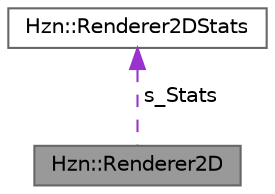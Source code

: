 digraph "Hzn::Renderer2D"
{
 // LATEX_PDF_SIZE
  bgcolor="transparent";
  edge [fontname=Helvetica,fontsize=10,labelfontname=Helvetica,labelfontsize=10];
  node [fontname=Helvetica,fontsize=10,shape=box,height=0.2,width=0.4];
  Node1 [label="Hzn::Renderer2D",height=0.2,width=0.4,color="gray40", fillcolor="grey60", style="filled", fontcolor="black",tooltip="Represents a 2D Renderer."];
  Node2 -> Node1 [dir="back",color="darkorchid3",style="dashed",label=" s_Stats" ];
  Node2 [label="Hzn::Renderer2DStats",height=0.2,width=0.4,color="gray40", fillcolor="white", style="filled",URL="$struct_hzn_1_1_renderer2_d_stats.html",tooltip=" "];
}
